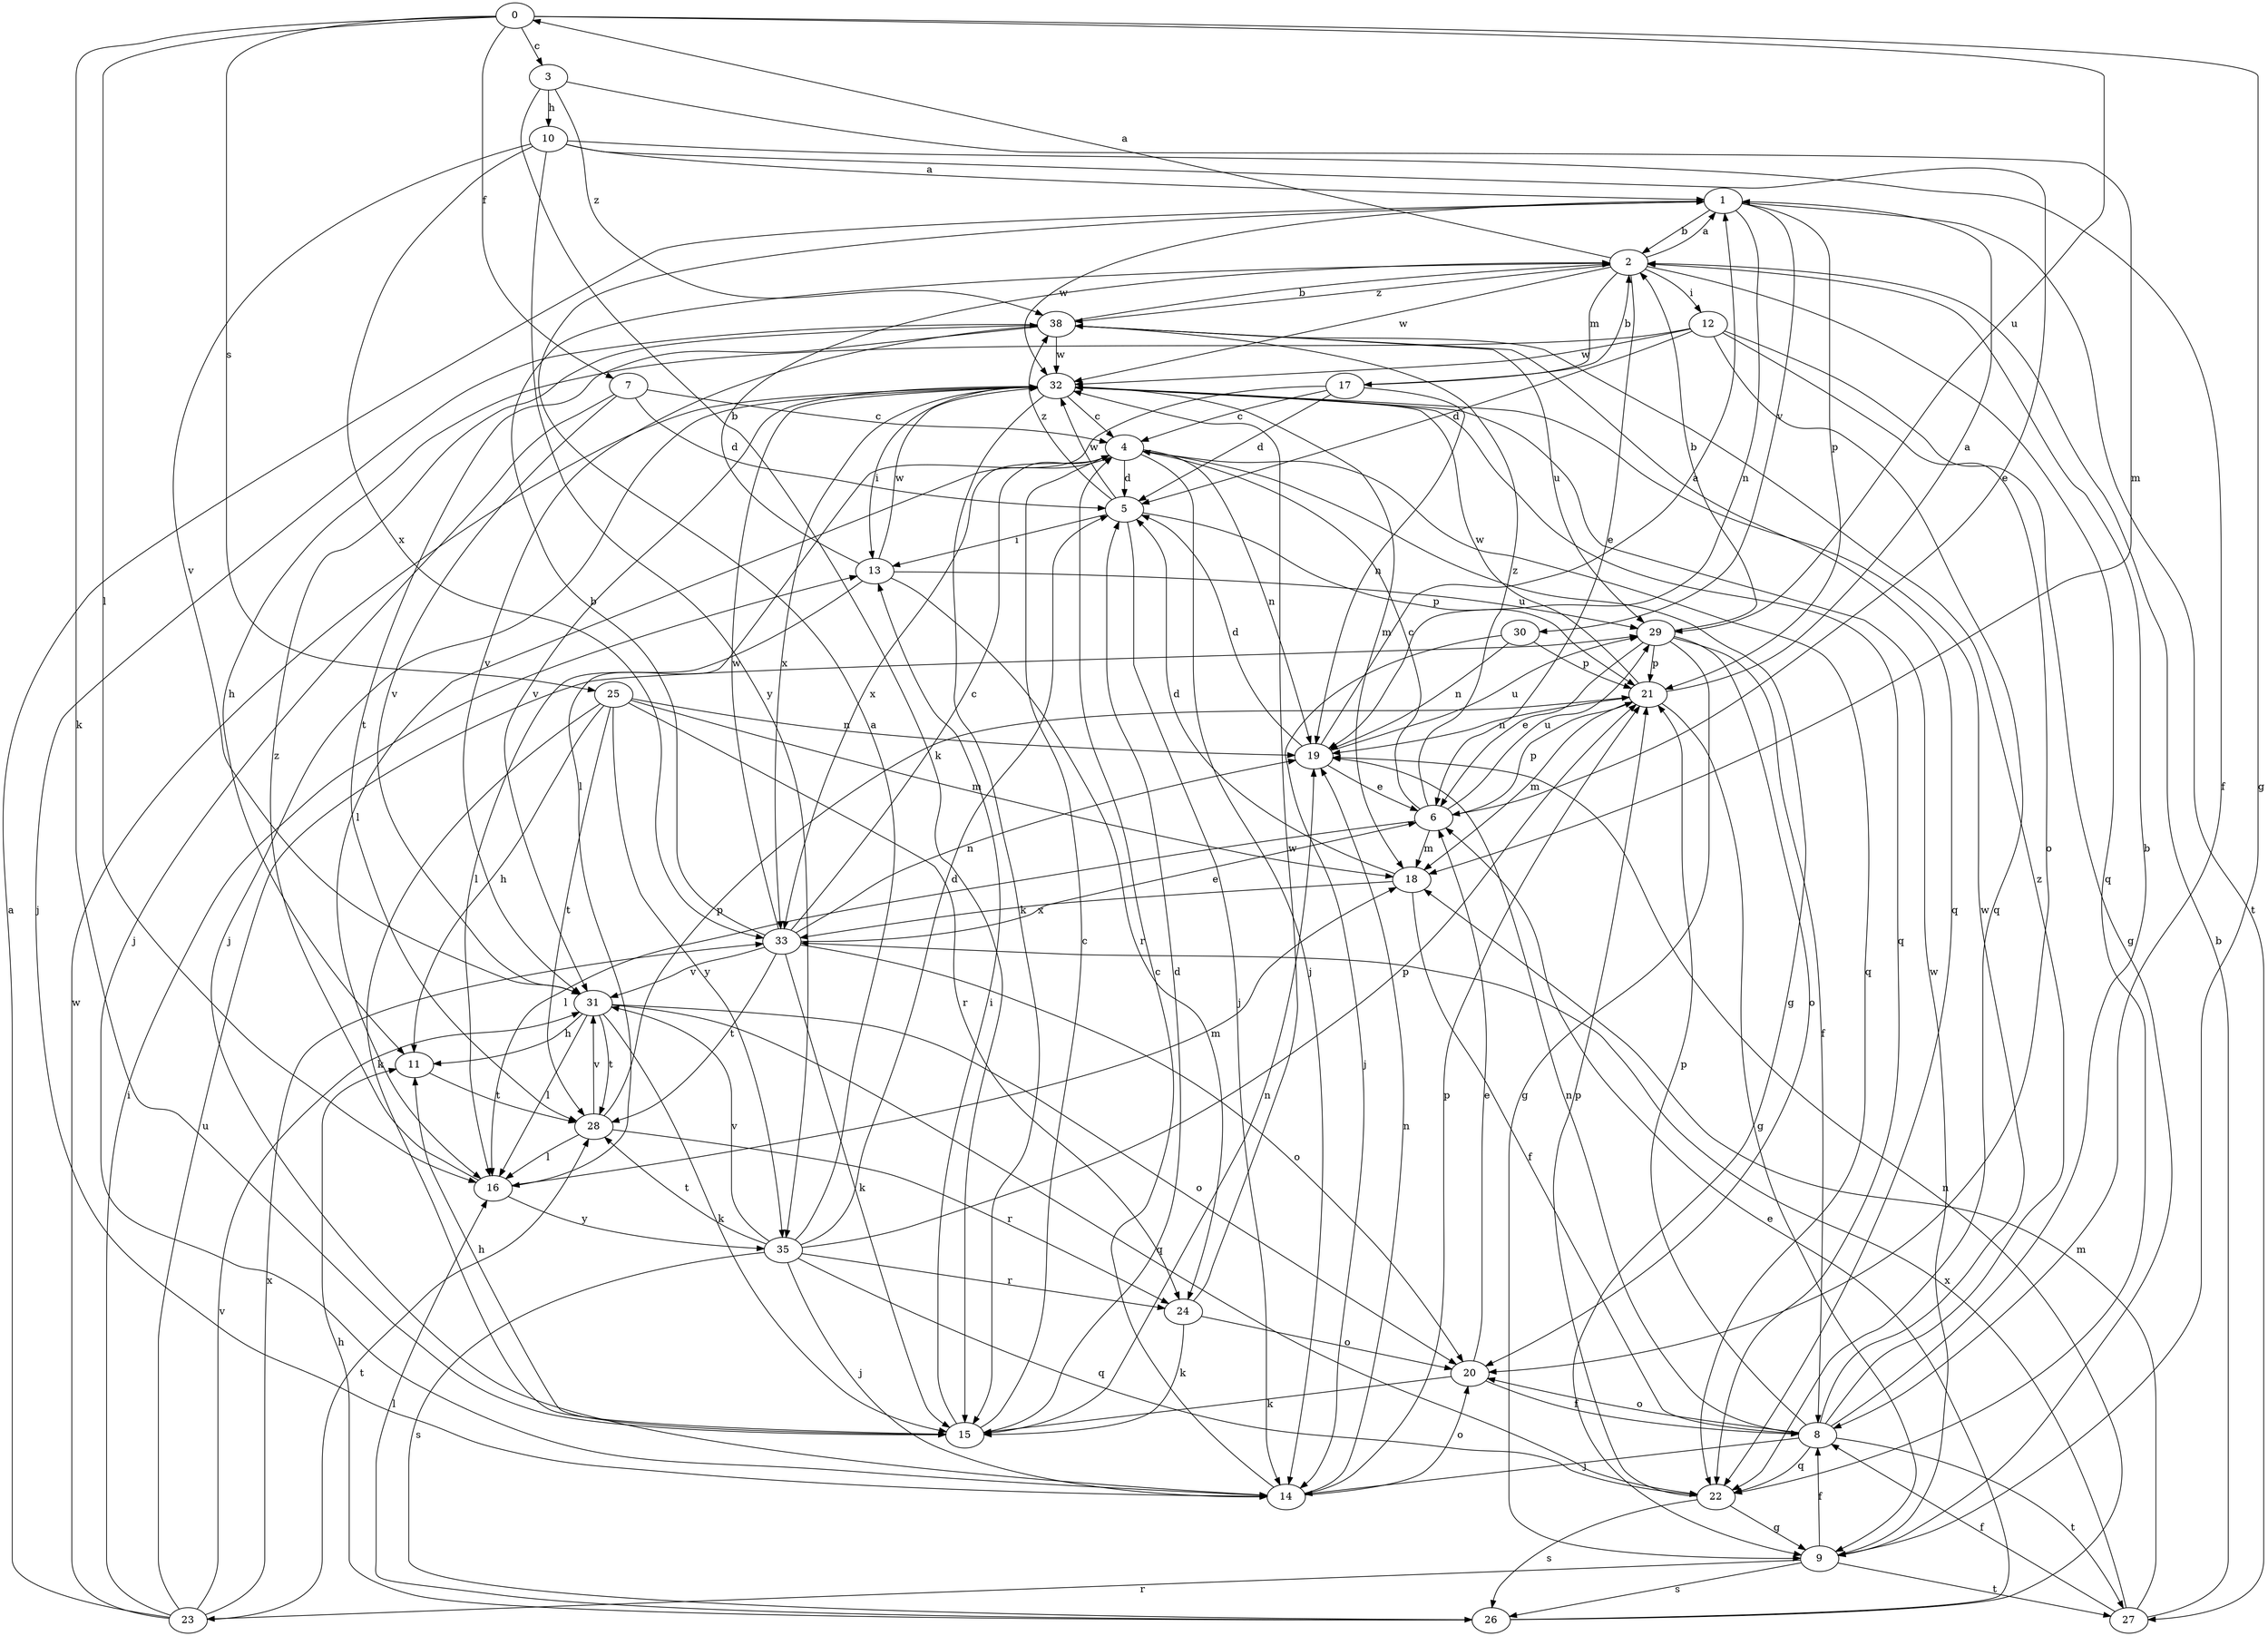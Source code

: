 strict digraph  {
0;
1;
2;
3;
4;
5;
6;
7;
8;
9;
10;
11;
12;
13;
14;
15;
16;
17;
18;
19;
20;
21;
22;
23;
24;
25;
26;
27;
28;
29;
30;
31;
32;
33;
35;
38;
0 -> 3  [label=c];
0 -> 7  [label=f];
0 -> 9  [label=g];
0 -> 15  [label=k];
0 -> 16  [label=l];
0 -> 25  [label=s];
0 -> 29  [label=u];
1 -> 2  [label=b];
1 -> 19  [label=n];
1 -> 21  [label=p];
1 -> 27  [label=t];
1 -> 30  [label=v];
1 -> 32  [label=w];
2 -> 0  [label=a];
2 -> 1  [label=a];
2 -> 6  [label=e];
2 -> 12  [label=i];
2 -> 17  [label=m];
2 -> 22  [label=q];
2 -> 32  [label=w];
2 -> 38  [label=z];
3 -> 10  [label=h];
3 -> 15  [label=k];
3 -> 18  [label=m];
3 -> 38  [label=z];
4 -> 5  [label=d];
4 -> 9  [label=g];
4 -> 14  [label=j];
4 -> 16  [label=l];
4 -> 19  [label=n];
4 -> 22  [label=q];
4 -> 33  [label=x];
5 -> 13  [label=i];
5 -> 14  [label=j];
5 -> 21  [label=p];
5 -> 32  [label=w];
5 -> 38  [label=z];
6 -> 4  [label=c];
6 -> 16  [label=l];
6 -> 18  [label=m];
6 -> 21  [label=p];
6 -> 29  [label=u];
6 -> 38  [label=z];
7 -> 4  [label=c];
7 -> 5  [label=d];
7 -> 14  [label=j];
7 -> 31  [label=v];
8 -> 2  [label=b];
8 -> 14  [label=j];
8 -> 19  [label=n];
8 -> 20  [label=o];
8 -> 21  [label=p];
8 -> 22  [label=q];
8 -> 27  [label=t];
8 -> 32  [label=w];
8 -> 38  [label=z];
9 -> 8  [label=f];
9 -> 23  [label=r];
9 -> 26  [label=s];
9 -> 27  [label=t];
9 -> 32  [label=w];
10 -> 1  [label=a];
10 -> 6  [label=e];
10 -> 8  [label=f];
10 -> 31  [label=v];
10 -> 33  [label=x];
10 -> 35  [label=y];
11 -> 28  [label=t];
12 -> 5  [label=d];
12 -> 9  [label=g];
12 -> 11  [label=h];
12 -> 20  [label=o];
12 -> 22  [label=q];
12 -> 32  [label=w];
13 -> 2  [label=b];
13 -> 16  [label=l];
13 -> 24  [label=r];
13 -> 29  [label=u];
13 -> 32  [label=w];
14 -> 4  [label=c];
14 -> 19  [label=n];
14 -> 20  [label=o];
14 -> 21  [label=p];
15 -> 4  [label=c];
15 -> 5  [label=d];
15 -> 11  [label=h];
15 -> 13  [label=i];
15 -> 19  [label=n];
16 -> 18  [label=m];
16 -> 35  [label=y];
16 -> 38  [label=z];
17 -> 2  [label=b];
17 -> 4  [label=c];
17 -> 5  [label=d];
17 -> 16  [label=l];
17 -> 19  [label=n];
18 -> 5  [label=d];
18 -> 8  [label=f];
18 -> 33  [label=x];
19 -> 1  [label=a];
19 -> 5  [label=d];
19 -> 6  [label=e];
19 -> 29  [label=u];
20 -> 6  [label=e];
20 -> 8  [label=f];
20 -> 15  [label=k];
21 -> 1  [label=a];
21 -> 9  [label=g];
21 -> 18  [label=m];
21 -> 19  [label=n];
21 -> 32  [label=w];
22 -> 9  [label=g];
22 -> 21  [label=p];
22 -> 26  [label=s];
23 -> 1  [label=a];
23 -> 13  [label=i];
23 -> 28  [label=t];
23 -> 29  [label=u];
23 -> 31  [label=v];
23 -> 32  [label=w];
23 -> 33  [label=x];
24 -> 15  [label=k];
24 -> 20  [label=o];
24 -> 32  [label=w];
25 -> 11  [label=h];
25 -> 15  [label=k];
25 -> 18  [label=m];
25 -> 19  [label=n];
25 -> 24  [label=r];
25 -> 28  [label=t];
25 -> 35  [label=y];
26 -> 6  [label=e];
26 -> 11  [label=h];
26 -> 16  [label=l];
26 -> 19  [label=n];
27 -> 2  [label=b];
27 -> 8  [label=f];
27 -> 18  [label=m];
27 -> 33  [label=x];
28 -> 16  [label=l];
28 -> 21  [label=p];
28 -> 24  [label=r];
28 -> 31  [label=v];
29 -> 2  [label=b];
29 -> 6  [label=e];
29 -> 8  [label=f];
29 -> 9  [label=g];
29 -> 20  [label=o];
29 -> 21  [label=p];
30 -> 14  [label=j];
30 -> 19  [label=n];
30 -> 21  [label=p];
31 -> 11  [label=h];
31 -> 15  [label=k];
31 -> 16  [label=l];
31 -> 20  [label=o];
31 -> 22  [label=q];
31 -> 28  [label=t];
32 -> 4  [label=c];
32 -> 13  [label=i];
32 -> 14  [label=j];
32 -> 15  [label=k];
32 -> 18  [label=m];
32 -> 22  [label=q];
32 -> 31  [label=v];
32 -> 33  [label=x];
33 -> 2  [label=b];
33 -> 4  [label=c];
33 -> 6  [label=e];
33 -> 15  [label=k];
33 -> 19  [label=n];
33 -> 20  [label=o];
33 -> 28  [label=t];
33 -> 31  [label=v];
33 -> 32  [label=w];
35 -> 1  [label=a];
35 -> 5  [label=d];
35 -> 14  [label=j];
35 -> 21  [label=p];
35 -> 22  [label=q];
35 -> 24  [label=r];
35 -> 26  [label=s];
35 -> 28  [label=t];
35 -> 31  [label=v];
38 -> 2  [label=b];
38 -> 14  [label=j];
38 -> 22  [label=q];
38 -> 28  [label=t];
38 -> 29  [label=u];
38 -> 31  [label=v];
38 -> 32  [label=w];
}
